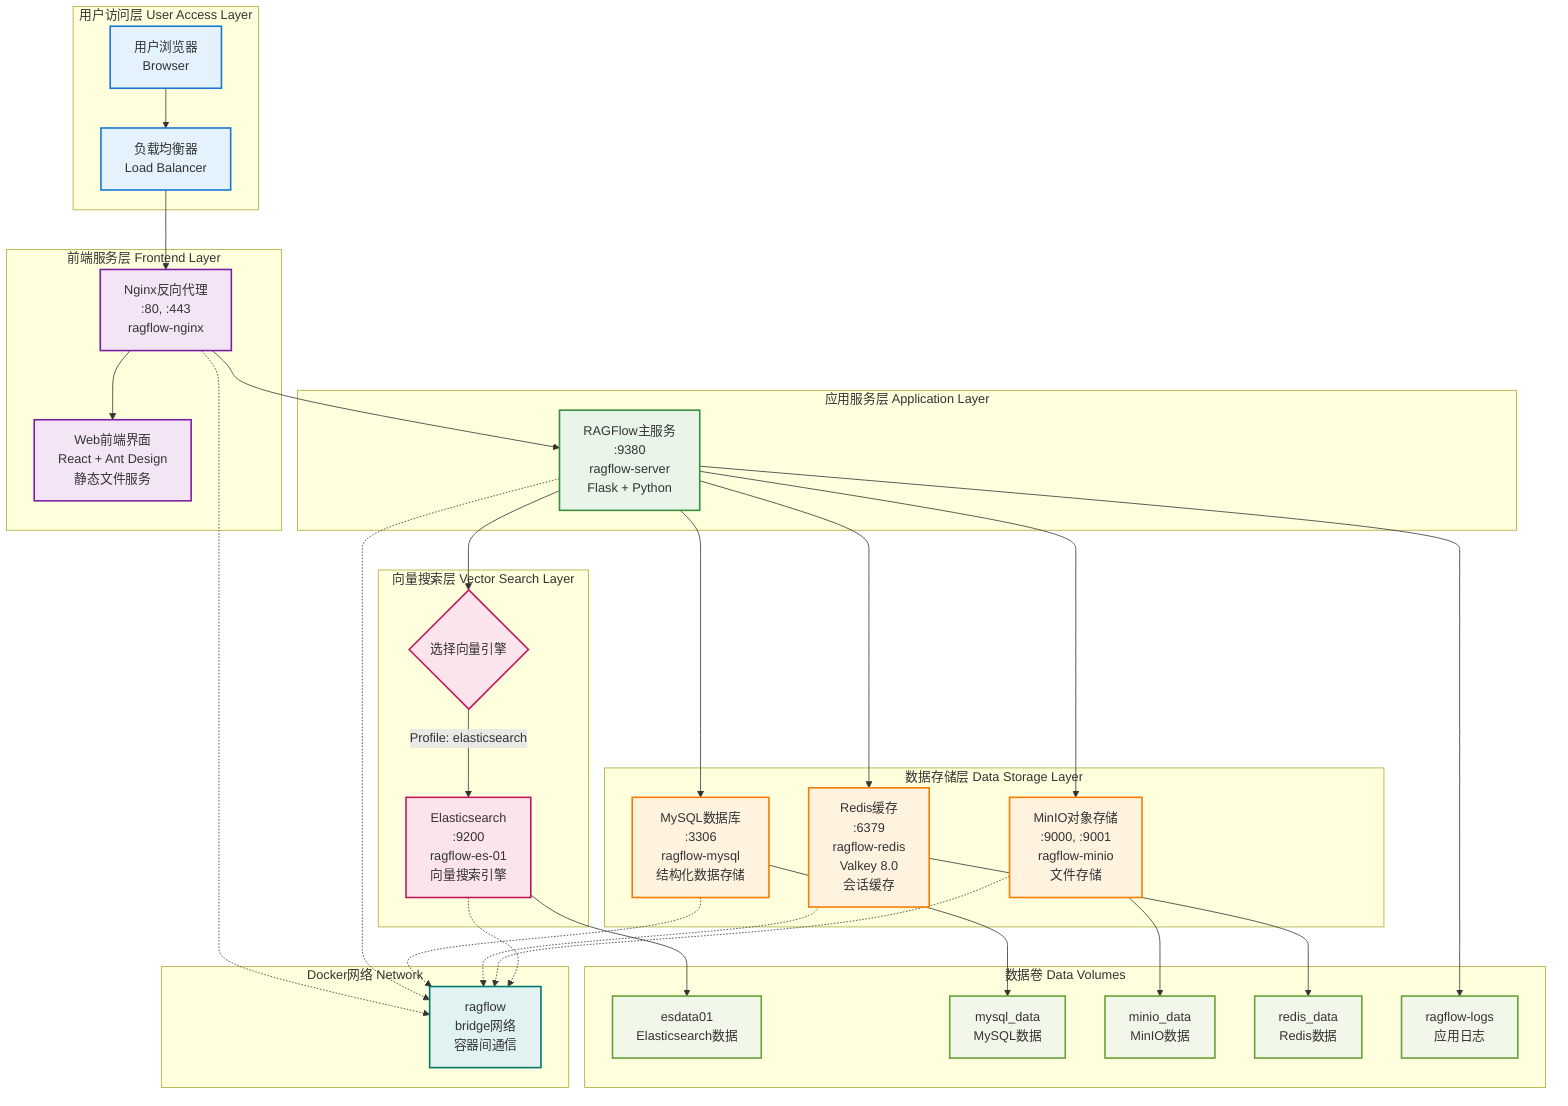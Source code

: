 flowchart TB
 subgraph subGraph0["用户访问层 User Access Layer"]
        User["用户浏览器<br>Browser"]
        LoadBalancer["负载均衡器<br>Load Balancer"]
  end
 subgraph subGraph1["前端服务层 Frontend Layer"]
        Nginx["Nginx反向代理<br>:80, :443<br>ragflow-nginx"]
        WebUI["Web前端界面<br>React + Ant Design<br>静态文件服务"]
  end
 subgraph subGraph2["应用服务层 Application Layer"]
        RagFlowServer["RAGFlow主服务<br>:9380<br>ragflow-server<br>Flask + Python"]
  end
 subgraph subGraph3["数据存储层 Data Storage Layer"]
        MySQL["MySQL数据库<br>:3306<br>ragflow-mysql<br>结构化数据存储"]
        Redis["Redis缓存<br>:6379<br>ragflow-redis<br>Valkey 8.0<br>会话缓存"]
        MinIO["MinIO对象存储<br>:9000, :9001<br>ragflow-minio<br>文件存储"]
  end
 subgraph subGraph4["向量搜索层 Vector Search Layer"]
        choice1{"选择向量引擎"}
        ES["Elasticsearch<br>:9200<br>ragflow-es-01<br>向量搜索引擎"]
  end
 subgraph subGraph5["数据卷 Data Volumes"]
        ESData["esdata01<br>Elasticsearch数据"]
        MySQLData["mysql_data<br>MySQL数据"]
        MinIOData["minio_data<br>MinIO数据"]
        RedisData["redis_data<br>Redis数据"]
        LogsData["ragflow-logs<br>应用日志"]
  end
 subgraph subGraph6["Docker网络 Network"]
        DockerNetwork["ragflow<br>bridge网络<br>容器间通信"]
  end
    User --> LoadBalancer
    LoadBalancer --> Nginx
    Nginx --> WebUI & RagFlowServer
    RagFlowServer --> MySQL & Redis & MinIO & choice1 & LogsData
    choice1 -- Profile: elasticsearch --> ES
    ES --> ESData
    MySQL --> MySQLData
    MinIO --> MinIOData
    Redis --> RedisData
    Nginx -.-> DockerNetwork
    RagFlowServer -.-> DockerNetwork
    MySQL -.-> DockerNetwork
    Redis -.-> DockerNetwork
    MinIO -.-> DockerNetwork
    ES -.-> DockerNetwork

     User:::userLayer
     LoadBalancer:::userLayer
     Nginx:::frontendLayer
     WebUI:::frontendLayer
     RagFlowServer:::appLayer
     MySQL:::dataLayer
     Redis:::dataLayer
     MinIO:::dataLayer
     choice1:::vectorLayer
     ES:::vectorLayer
     ESData:::volumeLayer
     MySQLData:::volumeLayer
     MinIOData:::volumeLayer
     RedisData:::volumeLayer
     LogsData:::volumeLayer
     DockerNetwork:::networkLayer
    classDef userLayer fill:#e3f2fd,stroke:#1976d2,stroke-width:2px
    classDef frontendLayer fill:#f3e5f5,stroke:#7b1fa2,stroke-width:2px
    classDef appLayer fill:#e8f5e8,stroke:#388e3c,stroke-width:2px
    classDef dataLayer fill:#fff3e0,stroke:#f57c00,stroke-width:2px
    classDef vectorLayer fill:#fce4ec,stroke:#c2185b,stroke-width:2px
    classDef volumeLayer fill:#f1f8e9,stroke:#689f38,stroke-width:2px
    classDef networkLayer fill:#e0f2f1,stroke:#00796b,stroke-width:2px